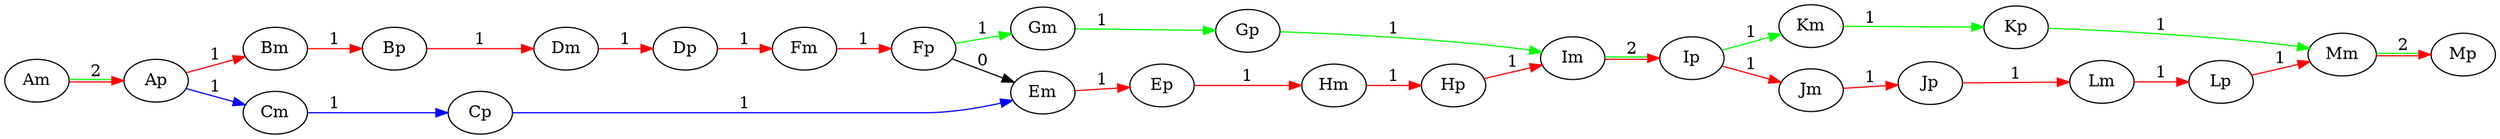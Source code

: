 digraph{
	rankdir=LR
	Am -> Ap [label=2  color="red:green"]
	Ap -> Bm [label=1  color="red"]
	Ap -> Cm [label=1  color="blue"]
	Bm -> Bp [label=1  color="red"]
	Bp -> Dm [label=1  color="red"]
	Cm -> Cp [label=1  color="blue"]
	Cp -> Em [label=1  color="blue"]
	Dm -> Dp [label=1  color="red"]
	Dp -> Fm [label=1  color="red"]
	Em -> Ep [label=1  color="red"]
	Ep -> Hm [label=1  color="red"]
	Fm -> Fp [label=1  color="red"]
	Fp -> Em [label=0]
	Fp -> Gm [label=1  color="green"]
	Hm -> Hp [label=1  color="red"]
	Hp -> Im [label=1  color="red"]
	Gm -> Gp [label=1  color="green"]
	Gp -> Im [label=1  color="green"]
	Im -> Ip [label=2  color="red:green"]
	Ip -> Km [label=1  color="green"]
	Ip -> Jm [label=1  color="red"]
	Km -> Kp [label=1  color="green"]
	Kp -> Mm [label=1  color="green"]
	Jm -> Jp [label=1  color="red"]
	Jp -> Lm [label=1  color="red"]
	Lm -> Lp [label=1  color="red"]
	Lp -> Mm [label=1  color="red"]
	Mm -> Mp [label=2  color="red:green"]
}